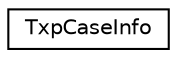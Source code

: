 digraph "Graphical Class Hierarchy"
{
  edge [fontname="Helvetica",fontsize="10",labelfontname="Helvetica",labelfontsize="10"];
  node [fontname="Helvetica",fontsize="10",shape=record];
  rankdir="LR";
  Node0 [label="TxpCaseInfo",height=0.2,width=0.4,color="black", fillcolor="white", style="filled",URL="$structkaldi_1_1TxpCaseInfo.html",tooltip="Stores all the character/case information found for a token. "];
}
